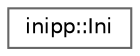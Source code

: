 digraph "Graphical Class Hierarchy"
{
 // LATEX_PDF_SIZE
  bgcolor="transparent";
  edge [fontname=Helvetica,fontsize=10,labelfontname=Helvetica,labelfontsize=10];
  node [fontname=Helvetica,fontsize=10,shape=box,height=0.2,width=0.4];
  rankdir="LR";
  Node0 [id="Node000000",label="inipp::Ini",height=0.2,width=0.4,color="grey40", fillcolor="white", style="filled",URL="$classinipp_1_1Ini.html",tooltip=" "];
}
